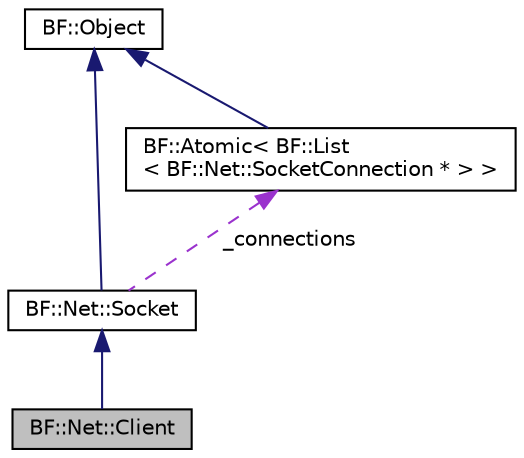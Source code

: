 digraph "BF::Net::Client"
{
 // LATEX_PDF_SIZE
  edge [fontname="Helvetica",fontsize="10",labelfontname="Helvetica",labelfontsize="10"];
  node [fontname="Helvetica",fontsize="10",shape=record];
  Node1 [label="BF::Net::Client",height=0.2,width=0.4,color="black", fillcolor="grey75", style="filled", fontcolor="black",tooltip=" "];
  Node2 -> Node1 [dir="back",color="midnightblue",fontsize="10",style="solid",fontname="Helvetica"];
  Node2 [label="BF::Net::Socket",height=0.2,width=0.4,color="black", fillcolor="white", style="filled",URL="$db/dc9/classBF_1_1Net_1_1Socket.html",tooltip=" "];
  Node3 -> Node2 [dir="back",color="midnightblue",fontsize="10",style="solid",fontname="Helvetica"];
  Node3 [label="BF::Object",height=0.2,width=0.4,color="black", fillcolor="white", style="filled",URL="$d1/d3a/classBF_1_1Object.html",tooltip=" "];
  Node4 -> Node2 [dir="back",color="darkorchid3",fontsize="10",style="dashed",label=" _connections" ,fontname="Helvetica"];
  Node4 [label="BF::Atomic\< BF::List\l\< BF::Net::SocketConnection * \> \>",height=0.2,width=0.4,color="black", fillcolor="white", style="filled",URL="$d4/d4f/classBF_1_1Atomic.html",tooltip=" "];
  Node3 -> Node4 [dir="back",color="midnightblue",fontsize="10",style="solid",fontname="Helvetica"];
}
